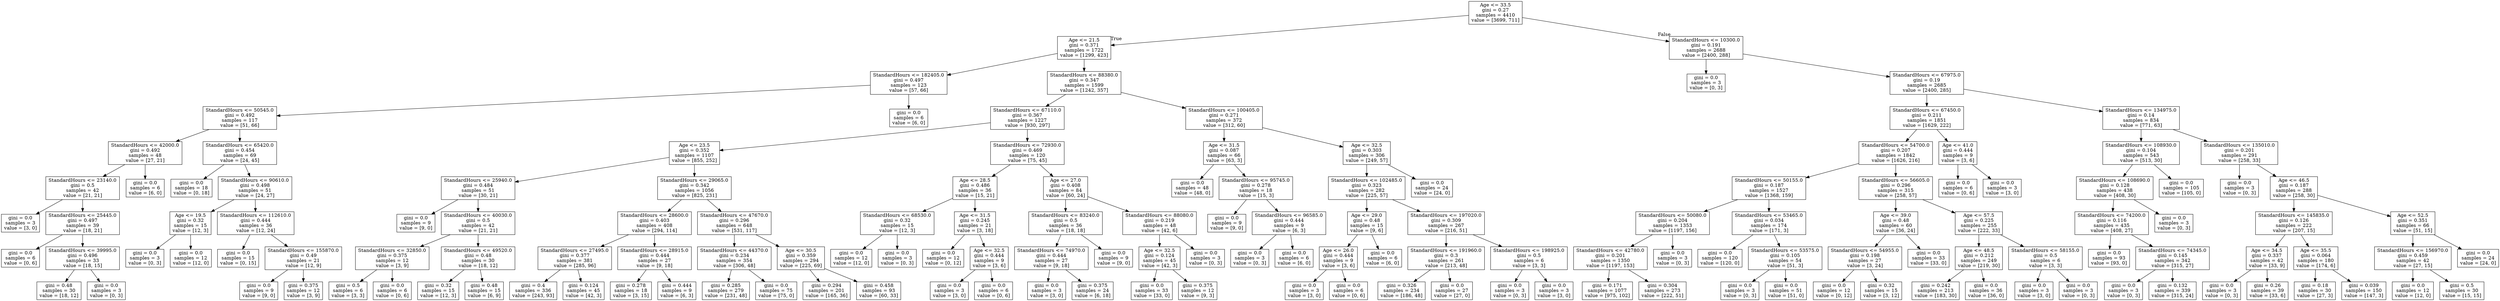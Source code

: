 digraph Tree {
node [shape=box] ;
0 [label="Age <= 33.5\ngini = 0.27\nsamples = 4410\nvalue = [3699, 711]"] ;
1 [label="Age <= 21.5\ngini = 0.371\nsamples = 1722\nvalue = [1299, 423]"] ;
0 -> 1 [labeldistance=2.5, labelangle=45, headlabel="True"] ;
2 [label="StandardHours <= 182405.0\ngini = 0.497\nsamples = 123\nvalue = [57, 66]"] ;
1 -> 2 ;
3 [label="StandardHours <= 50545.0\ngini = 0.492\nsamples = 117\nvalue = [51, 66]"] ;
2 -> 3 ;
4 [label="StandardHours <= 42000.0\ngini = 0.492\nsamples = 48\nvalue = [27, 21]"] ;
3 -> 4 ;
5 [label="StandardHours <= 23140.0\ngini = 0.5\nsamples = 42\nvalue = [21, 21]"] ;
4 -> 5 ;
6 [label="gini = 0.0\nsamples = 3\nvalue = [3, 0]"] ;
5 -> 6 ;
7 [label="StandardHours <= 25445.0\ngini = 0.497\nsamples = 39\nvalue = [18, 21]"] ;
5 -> 7 ;
8 [label="gini = 0.0\nsamples = 6\nvalue = [0, 6]"] ;
7 -> 8 ;
9 [label="StandardHours <= 39995.0\ngini = 0.496\nsamples = 33\nvalue = [18, 15]"] ;
7 -> 9 ;
10 [label="gini = 0.48\nsamples = 30\nvalue = [18, 12]"] ;
9 -> 10 ;
11 [label="gini = 0.0\nsamples = 3\nvalue = [0, 3]"] ;
9 -> 11 ;
12 [label="gini = 0.0\nsamples = 6\nvalue = [6, 0]"] ;
4 -> 12 ;
13 [label="StandardHours <= 65420.0\ngini = 0.454\nsamples = 69\nvalue = [24, 45]"] ;
3 -> 13 ;
14 [label="gini = 0.0\nsamples = 18\nvalue = [0, 18]"] ;
13 -> 14 ;
15 [label="StandardHours <= 90610.0\ngini = 0.498\nsamples = 51\nvalue = [24, 27]"] ;
13 -> 15 ;
16 [label="Age <= 19.5\ngini = 0.32\nsamples = 15\nvalue = [12, 3]"] ;
15 -> 16 ;
17 [label="gini = 0.0\nsamples = 3\nvalue = [0, 3]"] ;
16 -> 17 ;
18 [label="gini = 0.0\nsamples = 12\nvalue = [12, 0]"] ;
16 -> 18 ;
19 [label="StandardHours <= 112610.0\ngini = 0.444\nsamples = 36\nvalue = [12, 24]"] ;
15 -> 19 ;
20 [label="gini = 0.0\nsamples = 15\nvalue = [0, 15]"] ;
19 -> 20 ;
21 [label="StandardHours <= 155870.0\ngini = 0.49\nsamples = 21\nvalue = [12, 9]"] ;
19 -> 21 ;
22 [label="gini = 0.0\nsamples = 9\nvalue = [9, 0]"] ;
21 -> 22 ;
23 [label="gini = 0.375\nsamples = 12\nvalue = [3, 9]"] ;
21 -> 23 ;
24 [label="gini = 0.0\nsamples = 6\nvalue = [6, 0]"] ;
2 -> 24 ;
25 [label="StandardHours <= 88380.0\ngini = 0.347\nsamples = 1599\nvalue = [1242, 357]"] ;
1 -> 25 ;
26 [label="StandardHours <= 67110.0\ngini = 0.367\nsamples = 1227\nvalue = [930, 297]"] ;
25 -> 26 ;
27 [label="Age <= 23.5\ngini = 0.352\nsamples = 1107\nvalue = [855, 252]"] ;
26 -> 27 ;
28 [label="StandardHours <= 25940.0\ngini = 0.484\nsamples = 51\nvalue = [30, 21]"] ;
27 -> 28 ;
29 [label="gini = 0.0\nsamples = 9\nvalue = [9, 0]"] ;
28 -> 29 ;
30 [label="StandardHours <= 40030.0\ngini = 0.5\nsamples = 42\nvalue = [21, 21]"] ;
28 -> 30 ;
31 [label="StandardHours <= 32850.0\ngini = 0.375\nsamples = 12\nvalue = [3, 9]"] ;
30 -> 31 ;
32 [label="gini = 0.5\nsamples = 6\nvalue = [3, 3]"] ;
31 -> 32 ;
33 [label="gini = 0.0\nsamples = 6\nvalue = [0, 6]"] ;
31 -> 33 ;
34 [label="StandardHours <= 49520.0\ngini = 0.48\nsamples = 30\nvalue = [18, 12]"] ;
30 -> 34 ;
35 [label="gini = 0.32\nsamples = 15\nvalue = [12, 3]"] ;
34 -> 35 ;
36 [label="gini = 0.48\nsamples = 15\nvalue = [6, 9]"] ;
34 -> 36 ;
37 [label="StandardHours <= 29065.0\ngini = 0.342\nsamples = 1056\nvalue = [825, 231]"] ;
27 -> 37 ;
38 [label="StandardHours <= 28600.0\ngini = 0.403\nsamples = 408\nvalue = [294, 114]"] ;
37 -> 38 ;
39 [label="StandardHours <= 27495.0\ngini = 0.377\nsamples = 381\nvalue = [285, 96]"] ;
38 -> 39 ;
40 [label="gini = 0.4\nsamples = 336\nvalue = [243, 93]"] ;
39 -> 40 ;
41 [label="gini = 0.124\nsamples = 45\nvalue = [42, 3]"] ;
39 -> 41 ;
42 [label="StandardHours <= 28915.0\ngini = 0.444\nsamples = 27\nvalue = [9, 18]"] ;
38 -> 42 ;
43 [label="gini = 0.278\nsamples = 18\nvalue = [3, 15]"] ;
42 -> 43 ;
44 [label="gini = 0.444\nsamples = 9\nvalue = [6, 3]"] ;
42 -> 44 ;
45 [label="StandardHours <= 47670.0\ngini = 0.296\nsamples = 648\nvalue = [531, 117]"] ;
37 -> 45 ;
46 [label="StandardHours <= 44370.0\ngini = 0.234\nsamples = 354\nvalue = [306, 48]"] ;
45 -> 46 ;
47 [label="gini = 0.285\nsamples = 279\nvalue = [231, 48]"] ;
46 -> 47 ;
48 [label="gini = 0.0\nsamples = 75\nvalue = [75, 0]"] ;
46 -> 48 ;
49 [label="Age <= 30.5\ngini = 0.359\nsamples = 294\nvalue = [225, 69]"] ;
45 -> 49 ;
50 [label="gini = 0.294\nsamples = 201\nvalue = [165, 36]"] ;
49 -> 50 ;
51 [label="gini = 0.458\nsamples = 93\nvalue = [60, 33]"] ;
49 -> 51 ;
52 [label="StandardHours <= 72930.0\ngini = 0.469\nsamples = 120\nvalue = [75, 45]"] ;
26 -> 52 ;
53 [label="Age <= 28.5\ngini = 0.486\nsamples = 36\nvalue = [15, 21]"] ;
52 -> 53 ;
54 [label="StandardHours <= 68530.0\ngini = 0.32\nsamples = 15\nvalue = [12, 3]"] ;
53 -> 54 ;
55 [label="gini = 0.0\nsamples = 12\nvalue = [12, 0]"] ;
54 -> 55 ;
56 [label="gini = 0.0\nsamples = 3\nvalue = [0, 3]"] ;
54 -> 56 ;
57 [label="Age <= 31.5\ngini = 0.245\nsamples = 21\nvalue = [3, 18]"] ;
53 -> 57 ;
58 [label="gini = 0.0\nsamples = 12\nvalue = [0, 12]"] ;
57 -> 58 ;
59 [label="Age <= 32.5\ngini = 0.444\nsamples = 9\nvalue = [3, 6]"] ;
57 -> 59 ;
60 [label="gini = 0.0\nsamples = 3\nvalue = [3, 0]"] ;
59 -> 60 ;
61 [label="gini = 0.0\nsamples = 6\nvalue = [0, 6]"] ;
59 -> 61 ;
62 [label="Age <= 27.0\ngini = 0.408\nsamples = 84\nvalue = [60, 24]"] ;
52 -> 62 ;
63 [label="StandardHours <= 83240.0\ngini = 0.5\nsamples = 36\nvalue = [18, 18]"] ;
62 -> 63 ;
64 [label="StandardHours <= 74970.0\ngini = 0.444\nsamples = 27\nvalue = [9, 18]"] ;
63 -> 64 ;
65 [label="gini = 0.0\nsamples = 3\nvalue = [3, 0]"] ;
64 -> 65 ;
66 [label="gini = 0.375\nsamples = 24\nvalue = [6, 18]"] ;
64 -> 66 ;
67 [label="gini = 0.0\nsamples = 9\nvalue = [9, 0]"] ;
63 -> 67 ;
68 [label="StandardHours <= 88080.0\ngini = 0.219\nsamples = 48\nvalue = [42, 6]"] ;
62 -> 68 ;
69 [label="Age <= 32.5\ngini = 0.124\nsamples = 45\nvalue = [42, 3]"] ;
68 -> 69 ;
70 [label="gini = 0.0\nsamples = 33\nvalue = [33, 0]"] ;
69 -> 70 ;
71 [label="gini = 0.375\nsamples = 12\nvalue = [9, 3]"] ;
69 -> 71 ;
72 [label="gini = 0.0\nsamples = 3\nvalue = [0, 3]"] ;
68 -> 72 ;
73 [label="StandardHours <= 100405.0\ngini = 0.271\nsamples = 372\nvalue = [312, 60]"] ;
25 -> 73 ;
74 [label="Age <= 31.5\ngini = 0.087\nsamples = 66\nvalue = [63, 3]"] ;
73 -> 74 ;
75 [label="gini = 0.0\nsamples = 48\nvalue = [48, 0]"] ;
74 -> 75 ;
76 [label="StandardHours <= 95745.0\ngini = 0.278\nsamples = 18\nvalue = [15, 3]"] ;
74 -> 76 ;
77 [label="gini = 0.0\nsamples = 9\nvalue = [9, 0]"] ;
76 -> 77 ;
78 [label="StandardHours <= 96585.0\ngini = 0.444\nsamples = 9\nvalue = [6, 3]"] ;
76 -> 78 ;
79 [label="gini = 0.0\nsamples = 3\nvalue = [0, 3]"] ;
78 -> 79 ;
80 [label="gini = 0.0\nsamples = 6\nvalue = [6, 0]"] ;
78 -> 80 ;
81 [label="Age <= 32.5\ngini = 0.303\nsamples = 306\nvalue = [249, 57]"] ;
73 -> 81 ;
82 [label="StandardHours <= 102485.0\ngini = 0.323\nsamples = 282\nvalue = [225, 57]"] ;
81 -> 82 ;
83 [label="Age <= 29.0\ngini = 0.48\nsamples = 15\nvalue = [9, 6]"] ;
82 -> 83 ;
84 [label="Age <= 26.0\ngini = 0.444\nsamples = 9\nvalue = [3, 6]"] ;
83 -> 84 ;
85 [label="gini = 0.0\nsamples = 3\nvalue = [3, 0]"] ;
84 -> 85 ;
86 [label="gini = 0.0\nsamples = 6\nvalue = [0, 6]"] ;
84 -> 86 ;
87 [label="gini = 0.0\nsamples = 6\nvalue = [6, 0]"] ;
83 -> 87 ;
88 [label="StandardHours <= 197020.0\ngini = 0.309\nsamples = 267\nvalue = [216, 51]"] ;
82 -> 88 ;
89 [label="StandardHours <= 191960.0\ngini = 0.3\nsamples = 261\nvalue = [213, 48]"] ;
88 -> 89 ;
90 [label="gini = 0.326\nsamples = 234\nvalue = [186, 48]"] ;
89 -> 90 ;
91 [label="gini = 0.0\nsamples = 27\nvalue = [27, 0]"] ;
89 -> 91 ;
92 [label="StandardHours <= 198925.0\ngini = 0.5\nsamples = 6\nvalue = [3, 3]"] ;
88 -> 92 ;
93 [label="gini = 0.0\nsamples = 3\nvalue = [0, 3]"] ;
92 -> 93 ;
94 [label="gini = 0.0\nsamples = 3\nvalue = [3, 0]"] ;
92 -> 94 ;
95 [label="gini = 0.0\nsamples = 24\nvalue = [24, 0]"] ;
81 -> 95 ;
96 [label="StandardHours <= 10300.0\ngini = 0.191\nsamples = 2688\nvalue = [2400, 288]"] ;
0 -> 96 [labeldistance=2.5, labelangle=-45, headlabel="False"] ;
97 [label="gini = 0.0\nsamples = 3\nvalue = [0, 3]"] ;
96 -> 97 ;
98 [label="StandardHours <= 67975.0\ngini = 0.19\nsamples = 2685\nvalue = [2400, 285]"] ;
96 -> 98 ;
99 [label="StandardHours <= 67450.0\ngini = 0.211\nsamples = 1851\nvalue = [1629, 222]"] ;
98 -> 99 ;
100 [label="StandardHours <= 54700.0\ngini = 0.207\nsamples = 1842\nvalue = [1626, 216]"] ;
99 -> 100 ;
101 [label="StandardHours <= 50155.0\ngini = 0.187\nsamples = 1527\nvalue = [1368, 159]"] ;
100 -> 101 ;
102 [label="StandardHours <= 50080.0\ngini = 0.204\nsamples = 1353\nvalue = [1197, 156]"] ;
101 -> 102 ;
103 [label="StandardHours <= 42780.0\ngini = 0.201\nsamples = 1350\nvalue = [1197, 153]"] ;
102 -> 103 ;
104 [label="gini = 0.171\nsamples = 1077\nvalue = [975, 102]"] ;
103 -> 104 ;
105 [label="gini = 0.304\nsamples = 273\nvalue = [222, 51]"] ;
103 -> 105 ;
106 [label="gini = 0.0\nsamples = 3\nvalue = [0, 3]"] ;
102 -> 106 ;
107 [label="StandardHours <= 53465.0\ngini = 0.034\nsamples = 174\nvalue = [171, 3]"] ;
101 -> 107 ;
108 [label="gini = 0.0\nsamples = 120\nvalue = [120, 0]"] ;
107 -> 108 ;
109 [label="StandardHours <= 53575.0\ngini = 0.105\nsamples = 54\nvalue = [51, 3]"] ;
107 -> 109 ;
110 [label="gini = 0.0\nsamples = 3\nvalue = [0, 3]"] ;
109 -> 110 ;
111 [label="gini = 0.0\nsamples = 51\nvalue = [51, 0]"] ;
109 -> 111 ;
112 [label="StandardHours <= 56605.0\ngini = 0.296\nsamples = 315\nvalue = [258, 57]"] ;
100 -> 112 ;
113 [label="Age <= 39.0\ngini = 0.48\nsamples = 60\nvalue = [36, 24]"] ;
112 -> 113 ;
114 [label="StandardHours <= 54955.0\ngini = 0.198\nsamples = 27\nvalue = [3, 24]"] ;
113 -> 114 ;
115 [label="gini = 0.0\nsamples = 12\nvalue = [0, 12]"] ;
114 -> 115 ;
116 [label="gini = 0.32\nsamples = 15\nvalue = [3, 12]"] ;
114 -> 116 ;
117 [label="gini = 0.0\nsamples = 33\nvalue = [33, 0]"] ;
113 -> 117 ;
118 [label="Age <= 57.5\ngini = 0.225\nsamples = 255\nvalue = [222, 33]"] ;
112 -> 118 ;
119 [label="Age <= 48.5\ngini = 0.212\nsamples = 249\nvalue = [219, 30]"] ;
118 -> 119 ;
120 [label="gini = 0.242\nsamples = 213\nvalue = [183, 30]"] ;
119 -> 120 ;
121 [label="gini = 0.0\nsamples = 36\nvalue = [36, 0]"] ;
119 -> 121 ;
122 [label="StandardHours <= 58155.0\ngini = 0.5\nsamples = 6\nvalue = [3, 3]"] ;
118 -> 122 ;
123 [label="gini = 0.0\nsamples = 3\nvalue = [3, 0]"] ;
122 -> 123 ;
124 [label="gini = 0.0\nsamples = 3\nvalue = [0, 3]"] ;
122 -> 124 ;
125 [label="Age <= 41.0\ngini = 0.444\nsamples = 9\nvalue = [3, 6]"] ;
99 -> 125 ;
126 [label="gini = 0.0\nsamples = 6\nvalue = [0, 6]"] ;
125 -> 126 ;
127 [label="gini = 0.0\nsamples = 3\nvalue = [3, 0]"] ;
125 -> 127 ;
128 [label="StandardHours <= 134975.0\ngini = 0.14\nsamples = 834\nvalue = [771, 63]"] ;
98 -> 128 ;
129 [label="StandardHours <= 108930.0\ngini = 0.104\nsamples = 543\nvalue = [513, 30]"] ;
128 -> 129 ;
130 [label="StandardHours <= 108690.0\ngini = 0.128\nsamples = 438\nvalue = [408, 30]"] ;
129 -> 130 ;
131 [label="StandardHours <= 74200.0\ngini = 0.116\nsamples = 435\nvalue = [408, 27]"] ;
130 -> 131 ;
132 [label="gini = 0.0\nsamples = 93\nvalue = [93, 0]"] ;
131 -> 132 ;
133 [label="StandardHours <= 74345.0\ngini = 0.145\nsamples = 342\nvalue = [315, 27]"] ;
131 -> 133 ;
134 [label="gini = 0.0\nsamples = 3\nvalue = [0, 3]"] ;
133 -> 134 ;
135 [label="gini = 0.132\nsamples = 339\nvalue = [315, 24]"] ;
133 -> 135 ;
136 [label="gini = 0.0\nsamples = 3\nvalue = [0, 3]"] ;
130 -> 136 ;
137 [label="gini = 0.0\nsamples = 105\nvalue = [105, 0]"] ;
129 -> 137 ;
138 [label="StandardHours <= 135010.0\ngini = 0.201\nsamples = 291\nvalue = [258, 33]"] ;
128 -> 138 ;
139 [label="gini = 0.0\nsamples = 3\nvalue = [0, 3]"] ;
138 -> 139 ;
140 [label="Age <= 46.5\ngini = 0.187\nsamples = 288\nvalue = [258, 30]"] ;
138 -> 140 ;
141 [label="StandardHours <= 145835.0\ngini = 0.126\nsamples = 222\nvalue = [207, 15]"] ;
140 -> 141 ;
142 [label="Age <= 34.5\ngini = 0.337\nsamples = 42\nvalue = [33, 9]"] ;
141 -> 142 ;
143 [label="gini = 0.0\nsamples = 3\nvalue = [0, 3]"] ;
142 -> 143 ;
144 [label="gini = 0.26\nsamples = 39\nvalue = [33, 6]"] ;
142 -> 144 ;
145 [label="Age <= 35.5\ngini = 0.064\nsamples = 180\nvalue = [174, 6]"] ;
141 -> 145 ;
146 [label="gini = 0.18\nsamples = 30\nvalue = [27, 3]"] ;
145 -> 146 ;
147 [label="gini = 0.039\nsamples = 150\nvalue = [147, 3]"] ;
145 -> 147 ;
148 [label="Age <= 52.5\ngini = 0.351\nsamples = 66\nvalue = [51, 15]"] ;
140 -> 148 ;
149 [label="StandardHours <= 156970.0\ngini = 0.459\nsamples = 42\nvalue = [27, 15]"] ;
148 -> 149 ;
150 [label="gini = 0.0\nsamples = 12\nvalue = [12, 0]"] ;
149 -> 150 ;
151 [label="gini = 0.5\nsamples = 30\nvalue = [15, 15]"] ;
149 -> 151 ;
152 [label="gini = 0.0\nsamples = 24\nvalue = [24, 0]"] ;
148 -> 152 ;
}